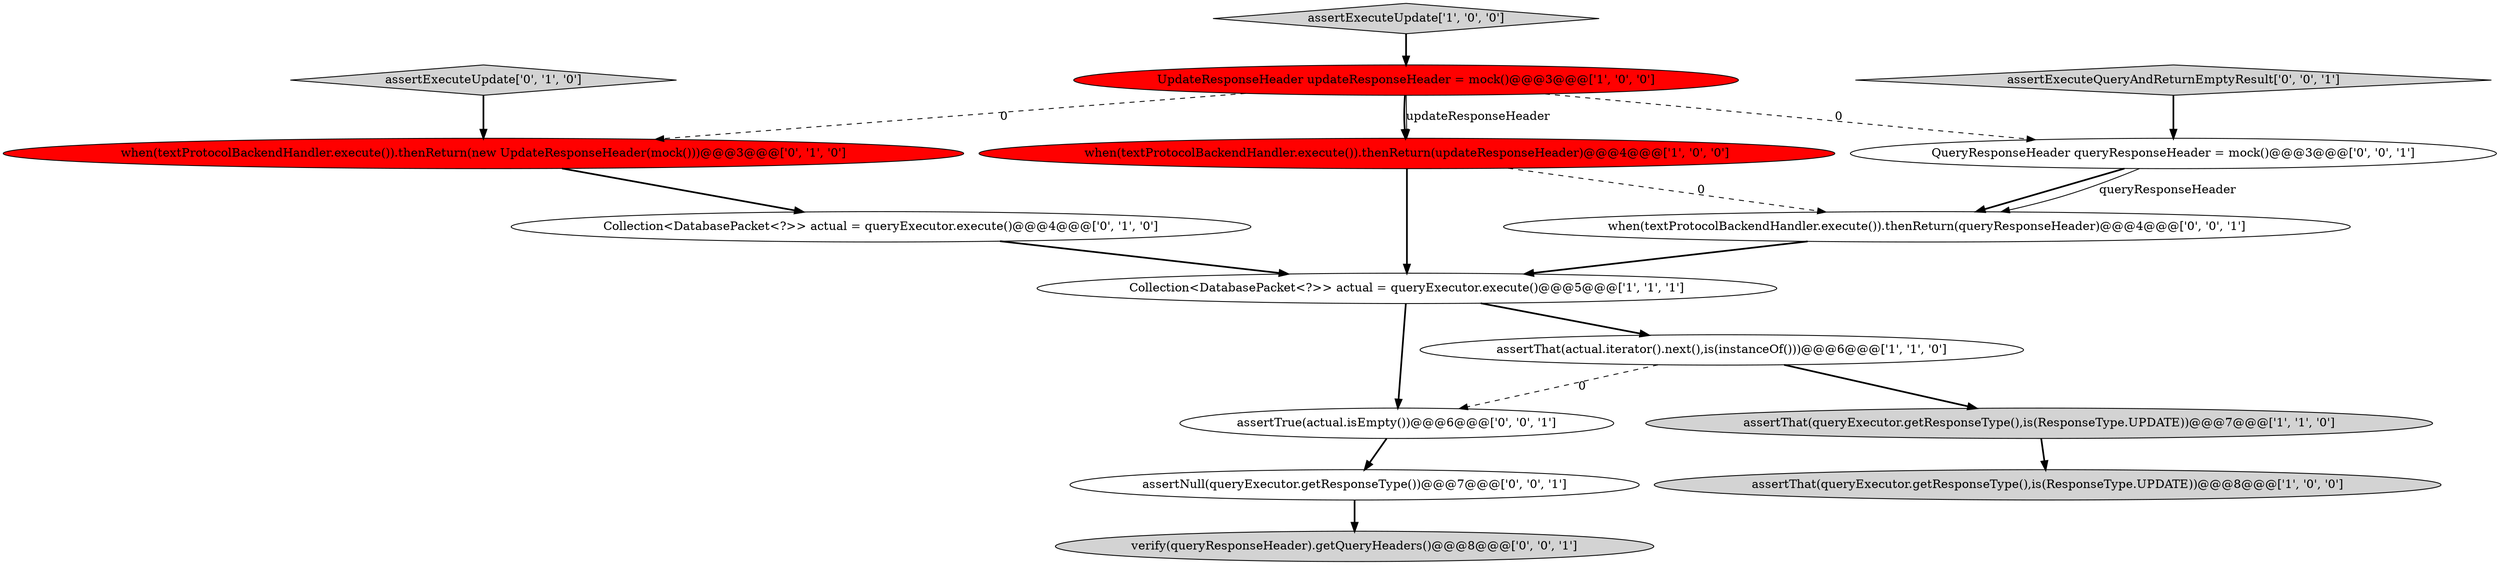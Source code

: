 digraph {
14 [style = filled, label = "assertNull(queryExecutor.getResponseType())@@@7@@@['0', '0', '1']", fillcolor = white, shape = ellipse image = "AAA0AAABBB3BBB"];
11 [style = filled, label = "assertTrue(actual.isEmpty())@@@6@@@['0', '0', '1']", fillcolor = white, shape = ellipse image = "AAA0AAABBB3BBB"];
9 [style = filled, label = "when(textProtocolBackendHandler.execute()).thenReturn(new UpdateResponseHeader(mock()))@@@3@@@['0', '1', '0']", fillcolor = red, shape = ellipse image = "AAA1AAABBB2BBB"];
6 [style = filled, label = "assertThat(queryExecutor.getResponseType(),is(ResponseType.UPDATE))@@@7@@@['1', '1', '0']", fillcolor = lightgray, shape = ellipse image = "AAA0AAABBB1BBB"];
7 [style = filled, label = "Collection<DatabasePacket<?>> actual = queryExecutor.execute()@@@4@@@['0', '1', '0']", fillcolor = white, shape = ellipse image = "AAA0AAABBB2BBB"];
8 [style = filled, label = "assertExecuteUpdate['0', '1', '0']", fillcolor = lightgray, shape = diamond image = "AAA0AAABBB2BBB"];
13 [style = filled, label = "verify(queryResponseHeader).getQueryHeaders()@@@8@@@['0', '0', '1']", fillcolor = lightgray, shape = ellipse image = "AAA0AAABBB3BBB"];
10 [style = filled, label = "QueryResponseHeader queryResponseHeader = mock()@@@3@@@['0', '0', '1']", fillcolor = white, shape = ellipse image = "AAA0AAABBB3BBB"];
3 [style = filled, label = "UpdateResponseHeader updateResponseHeader = mock()@@@3@@@['1', '0', '0']", fillcolor = red, shape = ellipse image = "AAA1AAABBB1BBB"];
2 [style = filled, label = "Collection<DatabasePacket<?>> actual = queryExecutor.execute()@@@5@@@['1', '1', '1']", fillcolor = white, shape = ellipse image = "AAA0AAABBB1BBB"];
5 [style = filled, label = "when(textProtocolBackendHandler.execute()).thenReturn(updateResponseHeader)@@@4@@@['1', '0', '0']", fillcolor = red, shape = ellipse image = "AAA1AAABBB1BBB"];
12 [style = filled, label = "assertExecuteQueryAndReturnEmptyResult['0', '0', '1']", fillcolor = lightgray, shape = diamond image = "AAA0AAABBB3BBB"];
1 [style = filled, label = "assertExecuteUpdate['1', '0', '0']", fillcolor = lightgray, shape = diamond image = "AAA0AAABBB1BBB"];
4 [style = filled, label = "assertThat(actual.iterator().next(),is(instanceOf()))@@@6@@@['1', '1', '0']", fillcolor = white, shape = ellipse image = "AAA0AAABBB1BBB"];
15 [style = filled, label = "when(textProtocolBackendHandler.execute()).thenReturn(queryResponseHeader)@@@4@@@['0', '0', '1']", fillcolor = white, shape = ellipse image = "AAA0AAABBB3BBB"];
0 [style = filled, label = "assertThat(queryExecutor.getResponseType(),is(ResponseType.UPDATE))@@@8@@@['1', '0', '0']", fillcolor = lightgray, shape = ellipse image = "AAA0AAABBB1BBB"];
15->2 [style = bold, label=""];
10->15 [style = bold, label=""];
11->14 [style = bold, label=""];
4->6 [style = bold, label=""];
3->5 [style = solid, label="updateResponseHeader"];
1->3 [style = bold, label=""];
10->15 [style = solid, label="queryResponseHeader"];
6->0 [style = bold, label=""];
9->7 [style = bold, label=""];
2->4 [style = bold, label=""];
5->2 [style = bold, label=""];
3->5 [style = bold, label=""];
12->10 [style = bold, label=""];
3->9 [style = dashed, label="0"];
7->2 [style = bold, label=""];
8->9 [style = bold, label=""];
3->10 [style = dashed, label="0"];
14->13 [style = bold, label=""];
4->11 [style = dashed, label="0"];
5->15 [style = dashed, label="0"];
2->11 [style = bold, label=""];
}
